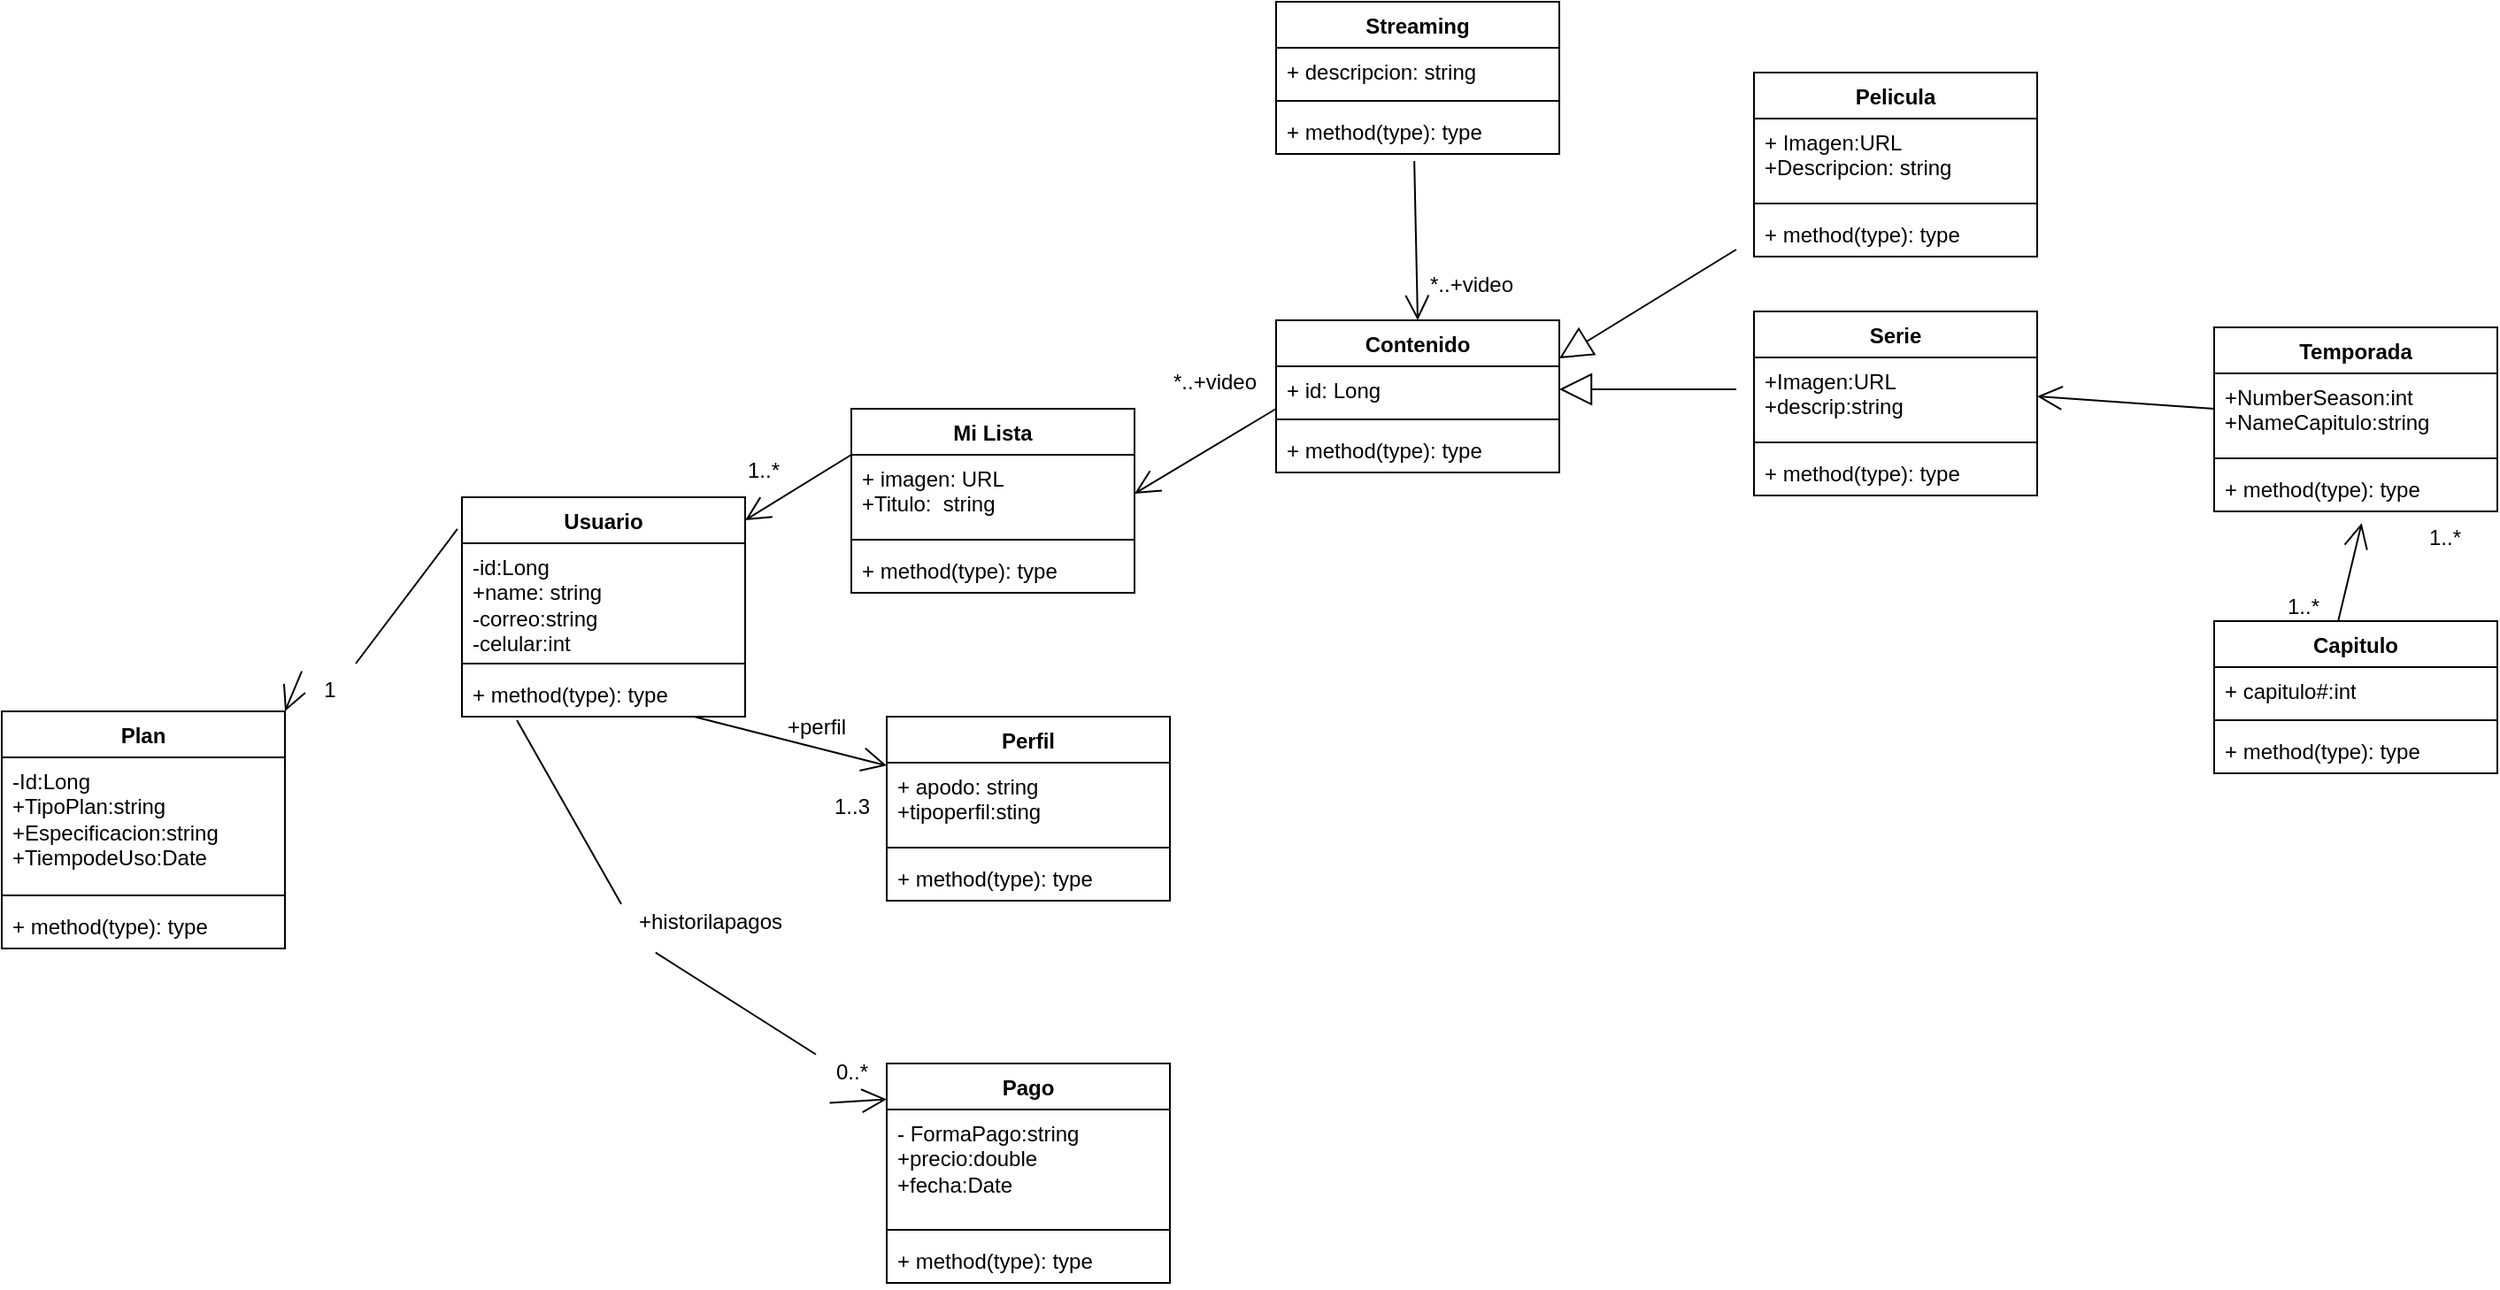 <mxfile version="21.0.6" type="github">
  <diagram name="Página-1" id="jm3KF_Y_cPZ0YtVrncAa">
    <mxGraphModel dx="1621" dy="430" grid="1" gridSize="10" guides="1" tooltips="1" connect="1" arrows="1" fold="1" page="1" pageScale="1" pageWidth="827" pageHeight="1169" math="0" shadow="0">
      <root>
        <mxCell id="0" />
        <mxCell id="1" parent="0" />
        <mxCell id="X2K27lw5SEsOo8-7LflA-1" value="Contenido" style="swimlane;fontStyle=1;align=center;verticalAlign=top;childLayout=stackLayout;horizontal=1;startSize=26;horizontalStack=0;resizeParent=1;resizeParentMax=0;resizeLast=0;collapsible=1;marginBottom=0;whiteSpace=wrap;html=1;" parent="1" vertex="1">
          <mxGeometry x="360" y="260" width="160" height="86" as="geometry" />
        </mxCell>
        <mxCell id="X2K27lw5SEsOo8-7LflA-2" value="+ id: Long" style="text;strokeColor=none;fillColor=none;align=left;verticalAlign=top;spacingLeft=4;spacingRight=4;overflow=hidden;rotatable=0;points=[[0,0.5],[1,0.5]];portConstraint=eastwest;whiteSpace=wrap;html=1;" parent="X2K27lw5SEsOo8-7LflA-1" vertex="1">
          <mxGeometry y="26" width="160" height="26" as="geometry" />
        </mxCell>
        <mxCell id="X2K27lw5SEsOo8-7LflA-3" value="" style="line;strokeWidth=1;fillColor=none;align=left;verticalAlign=middle;spacingTop=-1;spacingLeft=3;spacingRight=3;rotatable=0;labelPosition=right;points=[];portConstraint=eastwest;strokeColor=inherit;" parent="X2K27lw5SEsOo8-7LflA-1" vertex="1">
          <mxGeometry y="52" width="160" height="8" as="geometry" />
        </mxCell>
        <mxCell id="X2K27lw5SEsOo8-7LflA-4" value="+ method(type): type" style="text;strokeColor=none;fillColor=none;align=left;verticalAlign=top;spacingLeft=4;spacingRight=4;overflow=hidden;rotatable=0;points=[[0,0.5],[1,0.5]];portConstraint=eastwest;whiteSpace=wrap;html=1;" parent="X2K27lw5SEsOo8-7LflA-1" vertex="1">
          <mxGeometry y="60" width="160" height="26" as="geometry" />
        </mxCell>
        <mxCell id="X2K27lw5SEsOo8-7LflA-5" value="Streaming" style="swimlane;fontStyle=1;align=center;verticalAlign=top;childLayout=stackLayout;horizontal=1;startSize=26;horizontalStack=0;resizeParent=1;resizeParentMax=0;resizeLast=0;collapsible=1;marginBottom=0;whiteSpace=wrap;html=1;" parent="1" vertex="1">
          <mxGeometry x="360" y="80" width="160" height="86" as="geometry" />
        </mxCell>
        <mxCell id="X2K27lw5SEsOo8-7LflA-6" value="+ descripcion: string" style="text;strokeColor=none;fillColor=none;align=left;verticalAlign=top;spacingLeft=4;spacingRight=4;overflow=hidden;rotatable=0;points=[[0,0.5],[1,0.5]];portConstraint=eastwest;whiteSpace=wrap;html=1;" parent="X2K27lw5SEsOo8-7LflA-5" vertex="1">
          <mxGeometry y="26" width="160" height="26" as="geometry" />
        </mxCell>
        <mxCell id="X2K27lw5SEsOo8-7LflA-7" value="" style="line;strokeWidth=1;fillColor=none;align=left;verticalAlign=middle;spacingTop=-1;spacingLeft=3;spacingRight=3;rotatable=0;labelPosition=right;points=[];portConstraint=eastwest;strokeColor=inherit;" parent="X2K27lw5SEsOo8-7LflA-5" vertex="1">
          <mxGeometry y="52" width="160" height="8" as="geometry" />
        </mxCell>
        <mxCell id="X2K27lw5SEsOo8-7LflA-8" value="+ method(type): type" style="text;strokeColor=none;fillColor=none;align=left;verticalAlign=top;spacingLeft=4;spacingRight=4;overflow=hidden;rotatable=0;points=[[0,0.5],[1,0.5]];portConstraint=eastwest;whiteSpace=wrap;html=1;" parent="X2K27lw5SEsOo8-7LflA-5" vertex="1">
          <mxGeometry y="60" width="160" height="26" as="geometry" />
        </mxCell>
        <mxCell id="X2K27lw5SEsOo8-7LflA-9" value="" style="endArrow=open;endFill=1;endSize=12;html=1;rounded=0;exitX=0.488;exitY=1.154;exitDx=0;exitDy=0;exitPerimeter=0;entryX=0.5;entryY=0;entryDx=0;entryDy=0;" parent="1" source="X2K27lw5SEsOo8-7LflA-8" target="X2K27lw5SEsOo8-7LflA-1" edge="1">
          <mxGeometry width="160" relative="1" as="geometry">
            <mxPoint x="340" y="200" as="sourcePoint" />
            <mxPoint x="500" y="200" as="targetPoint" />
          </mxGeometry>
        </mxCell>
        <mxCell id="X2K27lw5SEsOo8-7LflA-10" value="Mi Lista" style="swimlane;fontStyle=1;align=center;verticalAlign=top;childLayout=stackLayout;horizontal=1;startSize=26;horizontalStack=0;resizeParent=1;resizeParentMax=0;resizeLast=0;collapsible=1;marginBottom=0;whiteSpace=wrap;html=1;" parent="1" vertex="1">
          <mxGeometry x="120" y="310" width="160" height="104" as="geometry" />
        </mxCell>
        <mxCell id="X2K27lw5SEsOo8-7LflA-11" value="+ imagen: URL&lt;br&gt;+Titulo:&amp;nbsp; string" style="text;strokeColor=none;fillColor=none;align=left;verticalAlign=top;spacingLeft=4;spacingRight=4;overflow=hidden;rotatable=0;points=[[0,0.5],[1,0.5]];portConstraint=eastwest;whiteSpace=wrap;html=1;" parent="X2K27lw5SEsOo8-7LflA-10" vertex="1">
          <mxGeometry y="26" width="160" height="44" as="geometry" />
        </mxCell>
        <mxCell id="X2K27lw5SEsOo8-7LflA-12" value="" style="line;strokeWidth=1;fillColor=none;align=left;verticalAlign=middle;spacingTop=-1;spacingLeft=3;spacingRight=3;rotatable=0;labelPosition=right;points=[];portConstraint=eastwest;strokeColor=inherit;" parent="X2K27lw5SEsOo8-7LflA-10" vertex="1">
          <mxGeometry y="70" width="160" height="8" as="geometry" />
        </mxCell>
        <mxCell id="X2K27lw5SEsOo8-7LflA-13" value="+ method(type): type" style="text;strokeColor=none;fillColor=none;align=left;verticalAlign=top;spacingLeft=4;spacingRight=4;overflow=hidden;rotatable=0;points=[[0,0.5],[1,0.5]];portConstraint=eastwest;whiteSpace=wrap;html=1;" parent="X2K27lw5SEsOo8-7LflA-10" vertex="1">
          <mxGeometry y="78" width="160" height="26" as="geometry" />
        </mxCell>
        <mxCell id="X2K27lw5SEsOo8-7LflA-14" value="" style="endArrow=open;endFill=1;endSize=12;html=1;rounded=0;exitX=1;exitY=1;exitDx=0;exitDy=0;exitPerimeter=0;entryX=1;entryY=0.5;entryDx=0;entryDy=0;" parent="1" source="X2K27lw5SEsOo8-7LflA-15" edge="1" target="X2K27lw5SEsOo8-7LflA-11">
          <mxGeometry width="160" relative="1" as="geometry">
            <mxPoint x="448" y="180" as="sourcePoint" />
            <mxPoint x="360" y="440" as="targetPoint" />
          </mxGeometry>
        </mxCell>
        <mxCell id="X2K27lw5SEsOo8-7LflA-15" value="*..+video" style="text;html=1;align=center;verticalAlign=middle;resizable=0;points=[];autosize=1;strokeColor=none;fillColor=none;" parent="1" vertex="1">
          <mxGeometry x="290" y="280" width="70" height="30" as="geometry" />
        </mxCell>
        <mxCell id="X2K27lw5SEsOo8-7LflA-16" value="*..+video" style="text;html=1;align=center;verticalAlign=middle;resizable=0;points=[];autosize=1;strokeColor=none;fillColor=none;" parent="1" vertex="1">
          <mxGeometry x="435" y="225" width="70" height="30" as="geometry" />
        </mxCell>
        <mxCell id="X2K27lw5SEsOo8-7LflA-17" value="Usuario" style="swimlane;fontStyle=1;align=center;verticalAlign=top;childLayout=stackLayout;horizontal=1;startSize=26;horizontalStack=0;resizeParent=1;resizeParentMax=0;resizeLast=0;collapsible=1;marginBottom=0;whiteSpace=wrap;html=1;" parent="1" vertex="1">
          <mxGeometry x="-100" y="360" width="160" height="124" as="geometry" />
        </mxCell>
        <mxCell id="X2K27lw5SEsOo8-7LflA-18" value="-id:Long&lt;br&gt;+name: string&lt;br&gt;-correo:string&lt;br&gt;-celular:int" style="text;strokeColor=none;fillColor=none;align=left;verticalAlign=top;spacingLeft=4;spacingRight=4;overflow=hidden;rotatable=0;points=[[0,0.5],[1,0.5]];portConstraint=eastwest;whiteSpace=wrap;html=1;" parent="X2K27lw5SEsOo8-7LflA-17" vertex="1">
          <mxGeometry y="26" width="160" height="64" as="geometry" />
        </mxCell>
        <mxCell id="X2K27lw5SEsOo8-7LflA-19" value="" style="line;strokeWidth=1;fillColor=none;align=left;verticalAlign=middle;spacingTop=-1;spacingLeft=3;spacingRight=3;rotatable=0;labelPosition=right;points=[];portConstraint=eastwest;strokeColor=inherit;" parent="X2K27lw5SEsOo8-7LflA-17" vertex="1">
          <mxGeometry y="90" width="160" height="8" as="geometry" />
        </mxCell>
        <mxCell id="X2K27lw5SEsOo8-7LflA-20" value="+ method(type): type" style="text;strokeColor=none;fillColor=none;align=left;verticalAlign=top;spacingLeft=4;spacingRight=4;overflow=hidden;rotatable=0;points=[[0,0.5],[1,0.5]];portConstraint=eastwest;whiteSpace=wrap;html=1;" parent="X2K27lw5SEsOo8-7LflA-17" vertex="1">
          <mxGeometry y="98" width="160" height="26" as="geometry" />
        </mxCell>
        <mxCell id="X2K27lw5SEsOo8-7LflA-24" value="Perfil" style="swimlane;fontStyle=1;align=center;verticalAlign=top;childLayout=stackLayout;horizontal=1;startSize=26;horizontalStack=0;resizeParent=1;resizeParentMax=0;resizeLast=0;collapsible=1;marginBottom=0;whiteSpace=wrap;html=1;" parent="1" vertex="1">
          <mxGeometry x="140" y="484" width="160" height="104" as="geometry" />
        </mxCell>
        <mxCell id="X2K27lw5SEsOo8-7LflA-25" value="+ apodo: string&lt;br&gt;+tipoperfil:sting" style="text;strokeColor=none;fillColor=none;align=left;verticalAlign=top;spacingLeft=4;spacingRight=4;overflow=hidden;rotatable=0;points=[[0,0.5],[1,0.5]];portConstraint=eastwest;whiteSpace=wrap;html=1;" parent="X2K27lw5SEsOo8-7LflA-24" vertex="1">
          <mxGeometry y="26" width="160" height="44" as="geometry" />
        </mxCell>
        <mxCell id="X2K27lw5SEsOo8-7LflA-26" value="" style="line;strokeWidth=1;fillColor=none;align=left;verticalAlign=middle;spacingTop=-1;spacingLeft=3;spacingRight=3;rotatable=0;labelPosition=right;points=[];portConstraint=eastwest;strokeColor=inherit;" parent="X2K27lw5SEsOo8-7LflA-24" vertex="1">
          <mxGeometry y="70" width="160" height="8" as="geometry" />
        </mxCell>
        <mxCell id="X2K27lw5SEsOo8-7LflA-27" value="+ method(type): type" style="text;strokeColor=none;fillColor=none;align=left;verticalAlign=top;spacingLeft=4;spacingRight=4;overflow=hidden;rotatable=0;points=[[0,0.5],[1,0.5]];portConstraint=eastwest;whiteSpace=wrap;html=1;" parent="X2K27lw5SEsOo8-7LflA-24" vertex="1">
          <mxGeometry y="78" width="160" height="26" as="geometry" />
        </mxCell>
        <mxCell id="X2K27lw5SEsOo8-7LflA-29" value="" style="endArrow=open;endFill=1;endSize=12;html=1;rounded=0;" parent="1" source="X2K27lw5SEsOo8-7LflA-20" target="X2K27lw5SEsOo8-7LflA-25" edge="1">
          <mxGeometry width="160" relative="1" as="geometry">
            <mxPoint x="-50" y="600" as="sourcePoint" />
            <mxPoint x="110" y="600" as="targetPoint" />
          </mxGeometry>
        </mxCell>
        <mxCell id="X2K27lw5SEsOo8-7LflA-30" value="1..3" style="text;html=1;align=center;verticalAlign=middle;resizable=0;points=[];autosize=1;strokeColor=none;fillColor=none;" parent="1" vertex="1">
          <mxGeometry x="100" y="520" width="40" height="30" as="geometry" />
        </mxCell>
        <mxCell id="X2K27lw5SEsOo8-7LflA-31" value="+perfil" style="text;html=1;align=center;verticalAlign=middle;resizable=0;points=[];autosize=1;strokeColor=none;fillColor=none;" parent="1" vertex="1">
          <mxGeometry x="70" y="475" width="60" height="30" as="geometry" />
        </mxCell>
        <mxCell id="X2K27lw5SEsOo8-7LflA-32" value="" style="text;strokeColor=none;fillColor=none;align=left;verticalAlign=middle;spacingTop=-1;spacingLeft=4;spacingRight=4;rotatable=0;labelPosition=right;points=[];portConstraint=eastwest;" parent="1" vertex="1">
          <mxGeometry x="340" y="590" width="20" height="14" as="geometry" />
        </mxCell>
        <mxCell id="X2K27lw5SEsOo8-7LflA-33" value="Pago" style="swimlane;fontStyle=1;align=center;verticalAlign=top;childLayout=stackLayout;horizontal=1;startSize=26;horizontalStack=0;resizeParent=1;resizeParentMax=0;resizeLast=0;collapsible=1;marginBottom=0;whiteSpace=wrap;html=1;" parent="1" vertex="1">
          <mxGeometry x="140" y="680" width="160" height="124" as="geometry" />
        </mxCell>
        <mxCell id="X2K27lw5SEsOo8-7LflA-34" value="- FormaPago:string&lt;br&gt;+precio:double&lt;br&gt;+fecha:Date&lt;br&gt;" style="text;strokeColor=none;fillColor=none;align=left;verticalAlign=top;spacingLeft=4;spacingRight=4;overflow=hidden;rotatable=0;points=[[0,0.5],[1,0.5]];portConstraint=eastwest;whiteSpace=wrap;html=1;" parent="X2K27lw5SEsOo8-7LflA-33" vertex="1">
          <mxGeometry y="26" width="160" height="64" as="geometry" />
        </mxCell>
        <mxCell id="X2K27lw5SEsOo8-7LflA-35" value="" style="line;strokeWidth=1;fillColor=none;align=left;verticalAlign=middle;spacingTop=-1;spacingLeft=3;spacingRight=3;rotatable=0;labelPosition=right;points=[];portConstraint=eastwest;strokeColor=inherit;" parent="X2K27lw5SEsOo8-7LflA-33" vertex="1">
          <mxGeometry y="90" width="160" height="8" as="geometry" />
        </mxCell>
        <mxCell id="X2K27lw5SEsOo8-7LflA-36" value="+ method(type): type" style="text;strokeColor=none;fillColor=none;align=left;verticalAlign=top;spacingLeft=4;spacingRight=4;overflow=hidden;rotatable=0;points=[[0,0.5],[1,0.5]];portConstraint=eastwest;whiteSpace=wrap;html=1;" parent="X2K27lw5SEsOo8-7LflA-33" vertex="1">
          <mxGeometry y="98" width="160" height="26" as="geometry" />
        </mxCell>
        <mxCell id="X2K27lw5SEsOo8-7LflA-37" value="" style="endArrow=open;endFill=1;endSize=12;html=1;rounded=0;exitX=0.194;exitY=1.077;exitDx=0;exitDy=0;exitPerimeter=0;entryX=0;entryY=0.163;entryDx=0;entryDy=0;entryPerimeter=0;startArrow=none;" parent="1" source="X2K27lw5SEsOo8-7LflA-45" target="X2K27lw5SEsOo8-7LflA-33" edge="1">
          <mxGeometry width="160" relative="1" as="geometry">
            <mxPoint x="-110" y="670" as="sourcePoint" />
            <mxPoint x="50" y="670" as="targetPoint" />
          </mxGeometry>
        </mxCell>
        <mxCell id="X2K27lw5SEsOo8-7LflA-38" value="Plan" style="swimlane;fontStyle=1;align=center;verticalAlign=top;childLayout=stackLayout;horizontal=1;startSize=26;horizontalStack=0;resizeParent=1;resizeParentMax=0;resizeLast=0;collapsible=1;marginBottom=0;whiteSpace=wrap;html=1;" parent="1" vertex="1">
          <mxGeometry x="-360" y="481" width="160" height="134" as="geometry" />
        </mxCell>
        <mxCell id="X2K27lw5SEsOo8-7LflA-39" value="-Id:Long&lt;br&gt;+TipoPlan:string&lt;br&gt;+Especificacion:string&lt;br&gt;+TiempodeUso:Date" style="text;strokeColor=none;fillColor=none;align=left;verticalAlign=top;spacingLeft=4;spacingRight=4;overflow=hidden;rotatable=0;points=[[0,0.5],[1,0.5]];portConstraint=eastwest;whiteSpace=wrap;html=1;" parent="X2K27lw5SEsOo8-7LflA-38" vertex="1">
          <mxGeometry y="26" width="160" height="74" as="geometry" />
        </mxCell>
        <mxCell id="X2K27lw5SEsOo8-7LflA-40" value="" style="line;strokeWidth=1;fillColor=none;align=left;verticalAlign=middle;spacingTop=-1;spacingLeft=3;spacingRight=3;rotatable=0;labelPosition=right;points=[];portConstraint=eastwest;strokeColor=inherit;" parent="X2K27lw5SEsOo8-7LflA-38" vertex="1">
          <mxGeometry y="100" width="160" height="8" as="geometry" />
        </mxCell>
        <mxCell id="X2K27lw5SEsOo8-7LflA-41" value="+ method(type): type" style="text;strokeColor=none;fillColor=none;align=left;verticalAlign=top;spacingLeft=4;spacingRight=4;overflow=hidden;rotatable=0;points=[[0,0.5],[1,0.5]];portConstraint=eastwest;whiteSpace=wrap;html=1;" parent="X2K27lw5SEsOo8-7LflA-38" vertex="1">
          <mxGeometry y="108" width="160" height="26" as="geometry" />
        </mxCell>
        <mxCell id="X2K27lw5SEsOo8-7LflA-44" value="" style="endArrow=none;endFill=1;endSize=12;html=1;rounded=0;exitX=0.194;exitY=1.077;exitDx=0;exitDy=0;exitPerimeter=0;entryX=0;entryY=0.163;entryDx=0;entryDy=0;entryPerimeter=0;" parent="1" source="X2K27lw5SEsOo8-7LflA-20" target="X2K27lw5SEsOo8-7LflA-43" edge="1">
          <mxGeometry width="160" relative="1" as="geometry">
            <mxPoint x="-69" y="486" as="sourcePoint" />
            <mxPoint x="140" y="700" as="targetPoint" />
          </mxGeometry>
        </mxCell>
        <mxCell id="X2K27lw5SEsOo8-7LflA-43" value="+historilapagos" style="text;html=1;align=center;verticalAlign=middle;resizable=0;points=[];autosize=1;strokeColor=none;fillColor=none;" parent="1" vertex="1">
          <mxGeometry x="-10" y="585" width="100" height="30" as="geometry" />
        </mxCell>
        <mxCell id="X2K27lw5SEsOo8-7LflA-46" value="" style="endArrow=none;endFill=1;endSize=12;html=1;rounded=0;exitX=0.194;exitY=1.077;exitDx=0;exitDy=0;exitPerimeter=0;entryX=0;entryY=0.163;entryDx=0;entryDy=0;entryPerimeter=0;startArrow=none;" parent="1" source="X2K27lw5SEsOo8-7LflA-43" target="X2K27lw5SEsOo8-7LflA-45" edge="1">
          <mxGeometry width="160" relative="1" as="geometry">
            <mxPoint x="9" y="617" as="sourcePoint" />
            <mxPoint x="140" y="700" as="targetPoint" />
          </mxGeometry>
        </mxCell>
        <mxCell id="X2K27lw5SEsOo8-7LflA-45" value="0..*" style="text;html=1;align=center;verticalAlign=middle;resizable=0;points=[];autosize=1;strokeColor=none;fillColor=none;" parent="1" vertex="1">
          <mxGeometry x="100" y="670" width="40" height="30" as="geometry" />
        </mxCell>
        <mxCell id="0dHtdCC2ZRTHMwE_Z5bG-3" value="" style="endArrow=open;endFill=1;endSize=12;html=1;rounded=0;exitX=-0.016;exitY=0.145;exitDx=0;exitDy=0;exitPerimeter=0;entryX=1;entryY=0;entryDx=0;entryDy=0;startArrow=none;" edge="1" parent="1" source="X2K27lw5SEsOo8-7LflA-49" target="X2K27lw5SEsOo8-7LflA-38">
          <mxGeometry width="160" relative="1" as="geometry">
            <mxPoint x="-250" y="830" as="sourcePoint" />
            <mxPoint x="-90" y="830" as="targetPoint" />
          </mxGeometry>
        </mxCell>
        <mxCell id="0dHtdCC2ZRTHMwE_Z5bG-4" value="" style="endArrow=none;endFill=1;endSize=12;html=1;rounded=0;exitX=-0.016;exitY=0.145;exitDx=0;exitDy=0;exitPerimeter=0;entryX=1;entryY=0;entryDx=0;entryDy=0;" edge="1" parent="1" source="X2K27lw5SEsOo8-7LflA-17" target="X2K27lw5SEsOo8-7LflA-49">
          <mxGeometry width="160" relative="1" as="geometry">
            <mxPoint x="-103" y="378" as="sourcePoint" />
            <mxPoint x="-200" y="481" as="targetPoint" />
          </mxGeometry>
        </mxCell>
        <mxCell id="X2K27lw5SEsOo8-7LflA-49" value="1" style="text;html=1;align=center;verticalAlign=middle;resizable=0;points=[];autosize=1;strokeColor=none;fillColor=none;" parent="1" vertex="1">
          <mxGeometry x="-190" y="454" width="30" height="30" as="geometry" />
        </mxCell>
        <mxCell id="0dHtdCC2ZRTHMwE_Z5bG-5" value="" style="endArrow=open;endFill=1;endSize=12;html=1;rounded=0;exitX=0;exitY=0.25;exitDx=0;exitDy=0;entryX=1;entryY=0.105;entryDx=0;entryDy=0;entryPerimeter=0;" edge="1" parent="1" source="X2K27lw5SEsOo8-7LflA-10" target="X2K27lw5SEsOo8-7LflA-17">
          <mxGeometry width="160" relative="1" as="geometry">
            <mxPoint x="-130" y="150" as="sourcePoint" />
            <mxPoint x="30" y="150" as="targetPoint" />
          </mxGeometry>
        </mxCell>
        <mxCell id="0dHtdCC2ZRTHMwE_Z5bG-6" value="1..*" style="text;html=1;align=center;verticalAlign=middle;resizable=0;points=[];autosize=1;strokeColor=none;fillColor=none;" vertex="1" parent="1">
          <mxGeometry x="50" y="330" width="40" height="30" as="geometry" />
        </mxCell>
        <mxCell id="0dHtdCC2ZRTHMwE_Z5bG-7" value="" style="endArrow=block;endSize=16;endFill=0;html=1;rounded=0;entryX=1;entryY=0.25;entryDx=0;entryDy=0;" edge="1" parent="1" target="X2K27lw5SEsOo8-7LflA-1">
          <mxGeometry width="160" relative="1" as="geometry">
            <mxPoint x="620" y="220" as="sourcePoint" />
            <mxPoint x="520" y="400" as="targetPoint" />
          </mxGeometry>
        </mxCell>
        <mxCell id="0dHtdCC2ZRTHMwE_Z5bG-8" value="Pelicula" style="swimlane;fontStyle=1;align=center;verticalAlign=top;childLayout=stackLayout;horizontal=1;startSize=26;horizontalStack=0;resizeParent=1;resizeParentMax=0;resizeLast=0;collapsible=1;marginBottom=0;whiteSpace=wrap;html=1;" vertex="1" parent="1">
          <mxGeometry x="630" y="120" width="160" height="104" as="geometry" />
        </mxCell>
        <mxCell id="0dHtdCC2ZRTHMwE_Z5bG-9" value="+ Imagen:URL&lt;br&gt;+Descripcion: string" style="text;strokeColor=none;fillColor=none;align=left;verticalAlign=top;spacingLeft=4;spacingRight=4;overflow=hidden;rotatable=0;points=[[0,0.5],[1,0.5]];portConstraint=eastwest;whiteSpace=wrap;html=1;" vertex="1" parent="0dHtdCC2ZRTHMwE_Z5bG-8">
          <mxGeometry y="26" width="160" height="44" as="geometry" />
        </mxCell>
        <mxCell id="0dHtdCC2ZRTHMwE_Z5bG-10" value="" style="line;strokeWidth=1;fillColor=none;align=left;verticalAlign=middle;spacingTop=-1;spacingLeft=3;spacingRight=3;rotatable=0;labelPosition=right;points=[];portConstraint=eastwest;strokeColor=inherit;" vertex="1" parent="0dHtdCC2ZRTHMwE_Z5bG-8">
          <mxGeometry y="70" width="160" height="8" as="geometry" />
        </mxCell>
        <mxCell id="0dHtdCC2ZRTHMwE_Z5bG-11" value="+ method(type): type" style="text;strokeColor=none;fillColor=none;align=left;verticalAlign=top;spacingLeft=4;spacingRight=4;overflow=hidden;rotatable=0;points=[[0,0.5],[1,0.5]];portConstraint=eastwest;whiteSpace=wrap;html=1;" vertex="1" parent="0dHtdCC2ZRTHMwE_Z5bG-8">
          <mxGeometry y="78" width="160" height="26" as="geometry" />
        </mxCell>
        <mxCell id="0dHtdCC2ZRTHMwE_Z5bG-12" value="" style="endArrow=block;endSize=16;endFill=0;html=1;rounded=0;entryX=1;entryY=0.5;entryDx=0;entryDy=0;" edge="1" parent="1" target="X2K27lw5SEsOo8-7LflA-2">
          <mxGeometry width="160" relative="1" as="geometry">
            <mxPoint x="620" y="299" as="sourcePoint" />
            <mxPoint x="530" y="292" as="targetPoint" />
          </mxGeometry>
        </mxCell>
        <mxCell id="0dHtdCC2ZRTHMwE_Z5bG-13" value="Serie" style="swimlane;fontStyle=1;align=center;verticalAlign=top;childLayout=stackLayout;horizontal=1;startSize=26;horizontalStack=0;resizeParent=1;resizeParentMax=0;resizeLast=0;collapsible=1;marginBottom=0;whiteSpace=wrap;html=1;" vertex="1" parent="1">
          <mxGeometry x="630" y="255" width="160" height="104" as="geometry" />
        </mxCell>
        <mxCell id="0dHtdCC2ZRTHMwE_Z5bG-14" value="+Imagen:URL&lt;br&gt;+descrip:string" style="text;strokeColor=none;fillColor=none;align=left;verticalAlign=top;spacingLeft=4;spacingRight=4;overflow=hidden;rotatable=0;points=[[0,0.5],[1,0.5]];portConstraint=eastwest;whiteSpace=wrap;html=1;" vertex="1" parent="0dHtdCC2ZRTHMwE_Z5bG-13">
          <mxGeometry y="26" width="160" height="44" as="geometry" />
        </mxCell>
        <mxCell id="0dHtdCC2ZRTHMwE_Z5bG-15" value="" style="line;strokeWidth=1;fillColor=none;align=left;verticalAlign=middle;spacingTop=-1;spacingLeft=3;spacingRight=3;rotatable=0;labelPosition=right;points=[];portConstraint=eastwest;strokeColor=inherit;" vertex="1" parent="0dHtdCC2ZRTHMwE_Z5bG-13">
          <mxGeometry y="70" width="160" height="8" as="geometry" />
        </mxCell>
        <mxCell id="0dHtdCC2ZRTHMwE_Z5bG-16" value="+ method(type): type" style="text;strokeColor=none;fillColor=none;align=left;verticalAlign=top;spacingLeft=4;spacingRight=4;overflow=hidden;rotatable=0;points=[[0,0.5],[1,0.5]];portConstraint=eastwest;whiteSpace=wrap;html=1;" vertex="1" parent="0dHtdCC2ZRTHMwE_Z5bG-13">
          <mxGeometry y="78" width="160" height="26" as="geometry" />
        </mxCell>
        <mxCell id="0dHtdCC2ZRTHMwE_Z5bG-17" value="" style="endArrow=open;endFill=1;endSize=12;html=1;rounded=0;entryX=1;entryY=0.5;entryDx=0;entryDy=0;" edge="1" parent="1" target="0dHtdCC2ZRTHMwE_Z5bG-14">
          <mxGeometry width="160" relative="1" as="geometry">
            <mxPoint x="890" y="310" as="sourcePoint" />
            <mxPoint x="1010" y="310" as="targetPoint" />
          </mxGeometry>
        </mxCell>
        <mxCell id="0dHtdCC2ZRTHMwE_Z5bG-18" value="Temporada" style="swimlane;fontStyle=1;align=center;verticalAlign=top;childLayout=stackLayout;horizontal=1;startSize=26;horizontalStack=0;resizeParent=1;resizeParentMax=0;resizeLast=0;collapsible=1;marginBottom=0;whiteSpace=wrap;html=1;" vertex="1" parent="1">
          <mxGeometry x="890" y="264" width="160" height="104" as="geometry" />
        </mxCell>
        <mxCell id="0dHtdCC2ZRTHMwE_Z5bG-19" value="+NumberSeason:int&lt;br&gt;+NameCapitulo:string" style="text;strokeColor=none;fillColor=none;align=left;verticalAlign=top;spacingLeft=4;spacingRight=4;overflow=hidden;rotatable=0;points=[[0,0.5],[1,0.5]];portConstraint=eastwest;whiteSpace=wrap;html=1;" vertex="1" parent="0dHtdCC2ZRTHMwE_Z5bG-18">
          <mxGeometry y="26" width="160" height="44" as="geometry" />
        </mxCell>
        <mxCell id="0dHtdCC2ZRTHMwE_Z5bG-20" value="" style="line;strokeWidth=1;fillColor=none;align=left;verticalAlign=middle;spacingTop=-1;spacingLeft=3;spacingRight=3;rotatable=0;labelPosition=right;points=[];portConstraint=eastwest;strokeColor=inherit;" vertex="1" parent="0dHtdCC2ZRTHMwE_Z5bG-18">
          <mxGeometry y="70" width="160" height="8" as="geometry" />
        </mxCell>
        <mxCell id="0dHtdCC2ZRTHMwE_Z5bG-21" value="+ method(type): type" style="text;strokeColor=none;fillColor=none;align=left;verticalAlign=top;spacingLeft=4;spacingRight=4;overflow=hidden;rotatable=0;points=[[0,0.5],[1,0.5]];portConstraint=eastwest;whiteSpace=wrap;html=1;" vertex="1" parent="0dHtdCC2ZRTHMwE_Z5bG-18">
          <mxGeometry y="78" width="160" height="26" as="geometry" />
        </mxCell>
        <mxCell id="0dHtdCC2ZRTHMwE_Z5bG-22" value="Capitulo" style="swimlane;fontStyle=1;align=center;verticalAlign=top;childLayout=stackLayout;horizontal=1;startSize=26;horizontalStack=0;resizeParent=1;resizeParentMax=0;resizeLast=0;collapsible=1;marginBottom=0;whiteSpace=wrap;html=1;" vertex="1" parent="1">
          <mxGeometry x="890" y="430" width="160" height="86" as="geometry" />
        </mxCell>
        <mxCell id="0dHtdCC2ZRTHMwE_Z5bG-23" value="+ capitulo#:int" style="text;strokeColor=none;fillColor=none;align=left;verticalAlign=top;spacingLeft=4;spacingRight=4;overflow=hidden;rotatable=0;points=[[0,0.5],[1,0.5]];portConstraint=eastwest;whiteSpace=wrap;html=1;" vertex="1" parent="0dHtdCC2ZRTHMwE_Z5bG-22">
          <mxGeometry y="26" width="160" height="26" as="geometry" />
        </mxCell>
        <mxCell id="0dHtdCC2ZRTHMwE_Z5bG-24" value="" style="line;strokeWidth=1;fillColor=none;align=left;verticalAlign=middle;spacingTop=-1;spacingLeft=3;spacingRight=3;rotatable=0;labelPosition=right;points=[];portConstraint=eastwest;strokeColor=inherit;" vertex="1" parent="0dHtdCC2ZRTHMwE_Z5bG-22">
          <mxGeometry y="52" width="160" height="8" as="geometry" />
        </mxCell>
        <mxCell id="0dHtdCC2ZRTHMwE_Z5bG-25" value="+ method(type): type" style="text;strokeColor=none;fillColor=none;align=left;verticalAlign=top;spacingLeft=4;spacingRight=4;overflow=hidden;rotatable=0;points=[[0,0.5],[1,0.5]];portConstraint=eastwest;whiteSpace=wrap;html=1;" vertex="1" parent="0dHtdCC2ZRTHMwE_Z5bG-22">
          <mxGeometry y="60" width="160" height="26" as="geometry" />
        </mxCell>
        <mxCell id="0dHtdCC2ZRTHMwE_Z5bG-26" value="" style="endArrow=open;endFill=1;endSize=12;html=1;rounded=0;entryX=0.521;entryY=1.253;entryDx=0;entryDy=0;entryPerimeter=0;exitX=0.438;exitY=0;exitDx=0;exitDy=0;exitPerimeter=0;" edge="1" parent="1" source="0dHtdCC2ZRTHMwE_Z5bG-22" target="0dHtdCC2ZRTHMwE_Z5bG-21">
          <mxGeometry width="160" relative="1" as="geometry">
            <mxPoint x="780" y="420" as="sourcePoint" />
            <mxPoint x="940" y="420" as="targetPoint" />
          </mxGeometry>
        </mxCell>
        <mxCell id="0dHtdCC2ZRTHMwE_Z5bG-27" value="1..*" style="text;html=1;align=center;verticalAlign=middle;resizable=0;points=[];autosize=1;strokeColor=none;fillColor=none;" vertex="1" parent="1">
          <mxGeometry x="920" y="407" width="40" height="30" as="geometry" />
        </mxCell>
        <mxCell id="0dHtdCC2ZRTHMwE_Z5bG-28" value="1..*" style="text;html=1;align=center;verticalAlign=middle;resizable=0;points=[];autosize=1;strokeColor=none;fillColor=none;" vertex="1" parent="1">
          <mxGeometry x="1000" y="368" width="40" height="30" as="geometry" />
        </mxCell>
      </root>
    </mxGraphModel>
  </diagram>
</mxfile>

